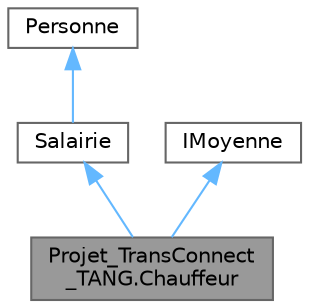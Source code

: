 digraph "Projet_TransConnect_TANG.Chauffeur"
{
 // LATEX_PDF_SIZE
  bgcolor="transparent";
  edge [fontname=Helvetica,fontsize=10,labelfontname=Helvetica,labelfontsize=10];
  node [fontname=Helvetica,fontsize=10,shape=box,height=0.2,width=0.4];
  Node1 [id="Node000001",label="Projet_TransConnect\l_TANG.Chauffeur",height=0.2,width=0.4,color="gray40", fillcolor="grey60", style="filled", fontcolor="black",tooltip=" "];
  Node2 -> Node1 [id="edge4_Node000001_Node000002",dir="back",color="steelblue1",style="solid",tooltip=" "];
  Node2 [id="Node000002",label="Salairie",height=0.2,width=0.4,color="gray40", fillcolor="white", style="filled",URL="$class_projet___trans_connect___t_a_n_g_1_1_salairie.html",tooltip=" "];
  Node3 -> Node2 [id="edge5_Node000002_Node000003",dir="back",color="steelblue1",style="solid",tooltip=" "];
  Node3 [id="Node000003",label="Personne",height=0.2,width=0.4,color="gray40", fillcolor="white", style="filled",URL="$class_projet___trans_connect___t_a_n_g_1_1_personne.html",tooltip=" "];
  Node4 -> Node1 [id="edge6_Node000001_Node000004",dir="back",color="steelblue1",style="solid",tooltip=" "];
  Node4 [id="Node000004",label="IMoyenne",height=0.2,width=0.4,color="gray40", fillcolor="white", style="filled",tooltip=" "];
}
